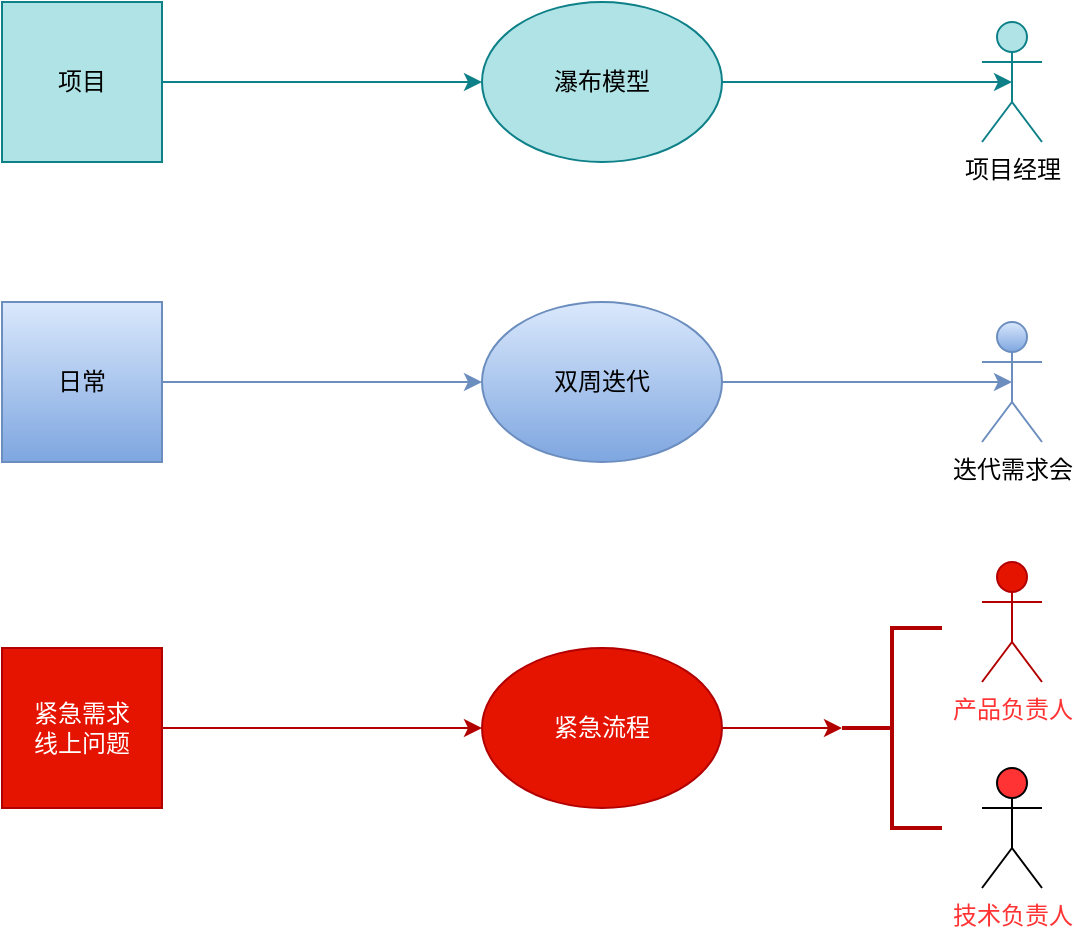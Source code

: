 <mxfile version="12.8.4" type="github"><diagram id="4rOQ7jFCJvcb1oUqgGdT" name="Page-1"><mxGraphModel dx="1384" dy="803" grid="1" gridSize="10" guides="1" tooltips="1" connect="1" arrows="1" fold="1" page="1" pageScale="1" pageWidth="850" pageHeight="1100" math="0" shadow="0"><root><mxCell id="0"/><mxCell id="1" parent="0"/><mxCell id="3Od72xtG35GVN1J1Q75w-5" value="" style="edgeStyle=orthogonalEdgeStyle;rounded=0;orthogonalLoop=1;jettySize=auto;html=1;entryX=0;entryY=0.5;entryDx=0;entryDy=0;fillColor=#b0e3e6;strokeColor=#0e8088;" edge="1" parent="1" source="3Od72xtG35GVN1J1Q75w-2" target="3Od72xtG35GVN1J1Q75w-3"><mxGeometry relative="1" as="geometry"><mxPoint x="360" y="160" as="targetPoint"/></mxGeometry></mxCell><mxCell id="3Od72xtG35GVN1J1Q75w-2" value="项目" style="whiteSpace=wrap;html=1;aspect=fixed;fillColor=#b0e3e6;strokeColor=#0e8088;" vertex="1" parent="1"><mxGeometry x="180" y="120" width="80" height="80" as="geometry"/></mxCell><mxCell id="3Od72xtG35GVN1J1Q75w-21" value="" style="edgeStyle=orthogonalEdgeStyle;rounded=0;orthogonalLoop=1;jettySize=auto;html=1;entryX=0.5;entryY=0.5;entryDx=0;entryDy=0;entryPerimeter=0;fillColor=#b0e3e6;strokeColor=#0e8088;" edge="1" parent="1" source="3Od72xtG35GVN1J1Q75w-3" target="3Od72xtG35GVN1J1Q75w-12"><mxGeometry relative="1" as="geometry"/></mxCell><mxCell id="3Od72xtG35GVN1J1Q75w-3" value="瀑布模型" style="ellipse;whiteSpace=wrap;html=1;fillColor=#b0e3e6;strokeColor=#0e8088;" vertex="1" parent="1"><mxGeometry x="420" y="120" width="120" height="80" as="geometry"/></mxCell><mxCell id="3Od72xtG35GVN1J1Q75w-6" value="" style="edgeStyle=orthogonalEdgeStyle;rounded=0;orthogonalLoop=1;jettySize=auto;html=1;entryX=0;entryY=0.5;entryDx=0;entryDy=0;gradientColor=#7ea6e0;fillColor=#dae8fc;strokeColor=#6c8ebf;" edge="1" parent="1" source="3Od72xtG35GVN1J1Q75w-7" target="3Od72xtG35GVN1J1Q75w-8"><mxGeometry relative="1" as="geometry"><mxPoint x="360" y="310" as="targetPoint"/></mxGeometry></mxCell><mxCell id="3Od72xtG35GVN1J1Q75w-7" value="日常" style="whiteSpace=wrap;html=1;aspect=fixed;gradientColor=#7ea6e0;fillColor=#dae8fc;strokeColor=#6c8ebf;" vertex="1" parent="1"><mxGeometry x="180" y="270" width="80" height="80" as="geometry"/></mxCell><mxCell id="3Od72xtG35GVN1J1Q75w-20" value="" style="edgeStyle=orthogonalEdgeStyle;rounded=0;orthogonalLoop=1;jettySize=auto;html=1;entryX=0.5;entryY=0.5;entryDx=0;entryDy=0;entryPerimeter=0;gradientColor=#7ea6e0;fillColor=#dae8fc;strokeColor=#6c8ebf;" edge="1" parent="1" source="3Od72xtG35GVN1J1Q75w-8" target="3Od72xtG35GVN1J1Q75w-13"><mxGeometry relative="1" as="geometry"/></mxCell><mxCell id="3Od72xtG35GVN1J1Q75w-8" value="双周迭代" style="ellipse;whiteSpace=wrap;html=1;gradientColor=#7ea6e0;fillColor=#dae8fc;strokeColor=#6c8ebf;" vertex="1" parent="1"><mxGeometry x="420" y="270" width="120" height="80" as="geometry"/></mxCell><mxCell id="3Od72xtG35GVN1J1Q75w-9" value="" style="edgeStyle=orthogonalEdgeStyle;rounded=0;orthogonalLoop=1;jettySize=auto;html=1;entryX=0;entryY=0.5;entryDx=0;entryDy=0;fillColor=#e51400;strokeColor=#B20000;" edge="1" parent="1" source="3Od72xtG35GVN1J1Q75w-10" target="3Od72xtG35GVN1J1Q75w-11"><mxGeometry relative="1" as="geometry"><mxPoint x="360" y="483" as="targetPoint"/></mxGeometry></mxCell><mxCell id="3Od72xtG35GVN1J1Q75w-10" value="紧急需求&lt;br&gt;线上问题" style="whiteSpace=wrap;html=1;aspect=fixed;fillColor=#e51400;strokeColor=#B20000;fontColor=#ffffff;" vertex="1" parent="1"><mxGeometry x="180" y="443" width="80" height="80" as="geometry"/></mxCell><mxCell id="3Od72xtG35GVN1J1Q75w-19" value="" style="edgeStyle=orthogonalEdgeStyle;rounded=0;orthogonalLoop=1;jettySize=auto;html=1;entryX=0;entryY=0.5;entryDx=0;entryDy=0;entryPerimeter=0;fillColor=#e51400;strokeColor=#B20000;" edge="1" parent="1" source="3Od72xtG35GVN1J1Q75w-11" target="3Od72xtG35GVN1J1Q75w-22"><mxGeometry relative="1" as="geometry"><mxPoint x="600" y="493" as="targetPoint"/></mxGeometry></mxCell><mxCell id="3Od72xtG35GVN1J1Q75w-11" value="紧急流程" style="ellipse;whiteSpace=wrap;html=1;fillColor=#e51400;strokeColor=#B20000;fontColor=#ffffff;" vertex="1" parent="1"><mxGeometry x="420" y="443" width="120" height="80" as="geometry"/></mxCell><mxCell id="3Od72xtG35GVN1J1Q75w-12" value="项目经理" style="shape=umlActor;verticalLabelPosition=bottom;labelBackgroundColor=#ffffff;verticalAlign=top;html=1;outlineConnect=0;fillColor=#b0e3e6;strokeColor=#0e8088;" vertex="1" parent="1"><mxGeometry x="670" y="130" width="30" height="60" as="geometry"/></mxCell><mxCell id="3Od72xtG35GVN1J1Q75w-13" value="迭代需求会" style="shape=umlActor;verticalLabelPosition=bottom;labelBackgroundColor=#ffffff;verticalAlign=top;html=1;outlineConnect=0;gradientColor=#7ea6e0;fillColor=#dae8fc;strokeColor=#6c8ebf;" vertex="1" parent="1"><mxGeometry x="670" y="280" width="30" height="60" as="geometry"/></mxCell><mxCell id="3Od72xtG35GVN1J1Q75w-14" value="&lt;font color=&quot;#ff3333&quot;&gt;技术负责人&lt;/font&gt;" style="shape=umlActor;verticalLabelPosition=bottom;labelBackgroundColor=#ffffff;verticalAlign=top;html=1;outlineConnect=0;fillColor=#FF3333;" vertex="1" parent="1"><mxGeometry x="670" y="503" width="30" height="60" as="geometry"/></mxCell><mxCell id="3Od72xtG35GVN1J1Q75w-18" value="&lt;font color=&quot;#ff3333&quot;&gt;产品负责人&lt;/font&gt;" style="shape=umlActor;verticalLabelPosition=bottom;labelBackgroundColor=#ffffff;verticalAlign=top;html=1;outlineConnect=0;fillColor=#e51400;strokeColor=#B20000;fontColor=#ffffff;" vertex="1" parent="1"><mxGeometry x="670" y="400" width="30" height="60" as="geometry"/></mxCell><mxCell id="3Od72xtG35GVN1J1Q75w-22" value="" style="strokeWidth=2;html=1;shape=mxgraph.flowchart.annotation_2;align=left;labelPosition=right;pointerEvents=1;fillColor=#e51400;strokeColor=#B20000;fontColor=#ffffff;" vertex="1" parent="1"><mxGeometry x="600" y="433" width="50" height="100" as="geometry"/></mxCell></root></mxGraphModel></diagram></mxfile>